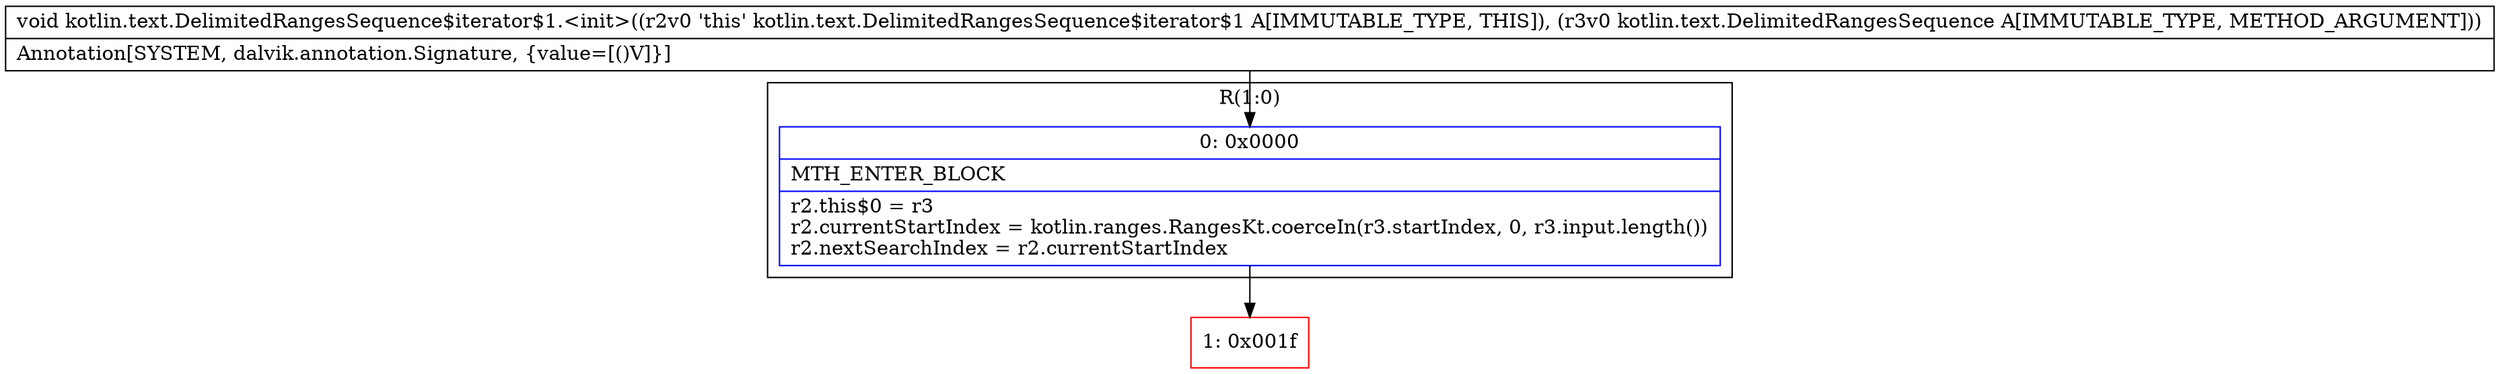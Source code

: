 digraph "CFG forkotlin.text.DelimitedRangesSequence$iterator$1.\<init\>(Lkotlin\/text\/DelimitedRangesSequence;)V" {
subgraph cluster_Region_88129705 {
label = "R(1:0)";
node [shape=record,color=blue];
Node_0 [shape=record,label="{0\:\ 0x0000|MTH_ENTER_BLOCK\l|r2.this$0 = r3\lr2.currentStartIndex = kotlin.ranges.RangesKt.coerceIn(r3.startIndex, 0, r3.input.length())\lr2.nextSearchIndex = r2.currentStartIndex\l}"];
}
Node_1 [shape=record,color=red,label="{1\:\ 0x001f}"];
MethodNode[shape=record,label="{void kotlin.text.DelimitedRangesSequence$iterator$1.\<init\>((r2v0 'this' kotlin.text.DelimitedRangesSequence$iterator$1 A[IMMUTABLE_TYPE, THIS]), (r3v0 kotlin.text.DelimitedRangesSequence A[IMMUTABLE_TYPE, METHOD_ARGUMENT]))  | Annotation[SYSTEM, dalvik.annotation.Signature, \{value=[()V]\}]\l}"];
MethodNode -> Node_0;
Node_0 -> Node_1;
}

